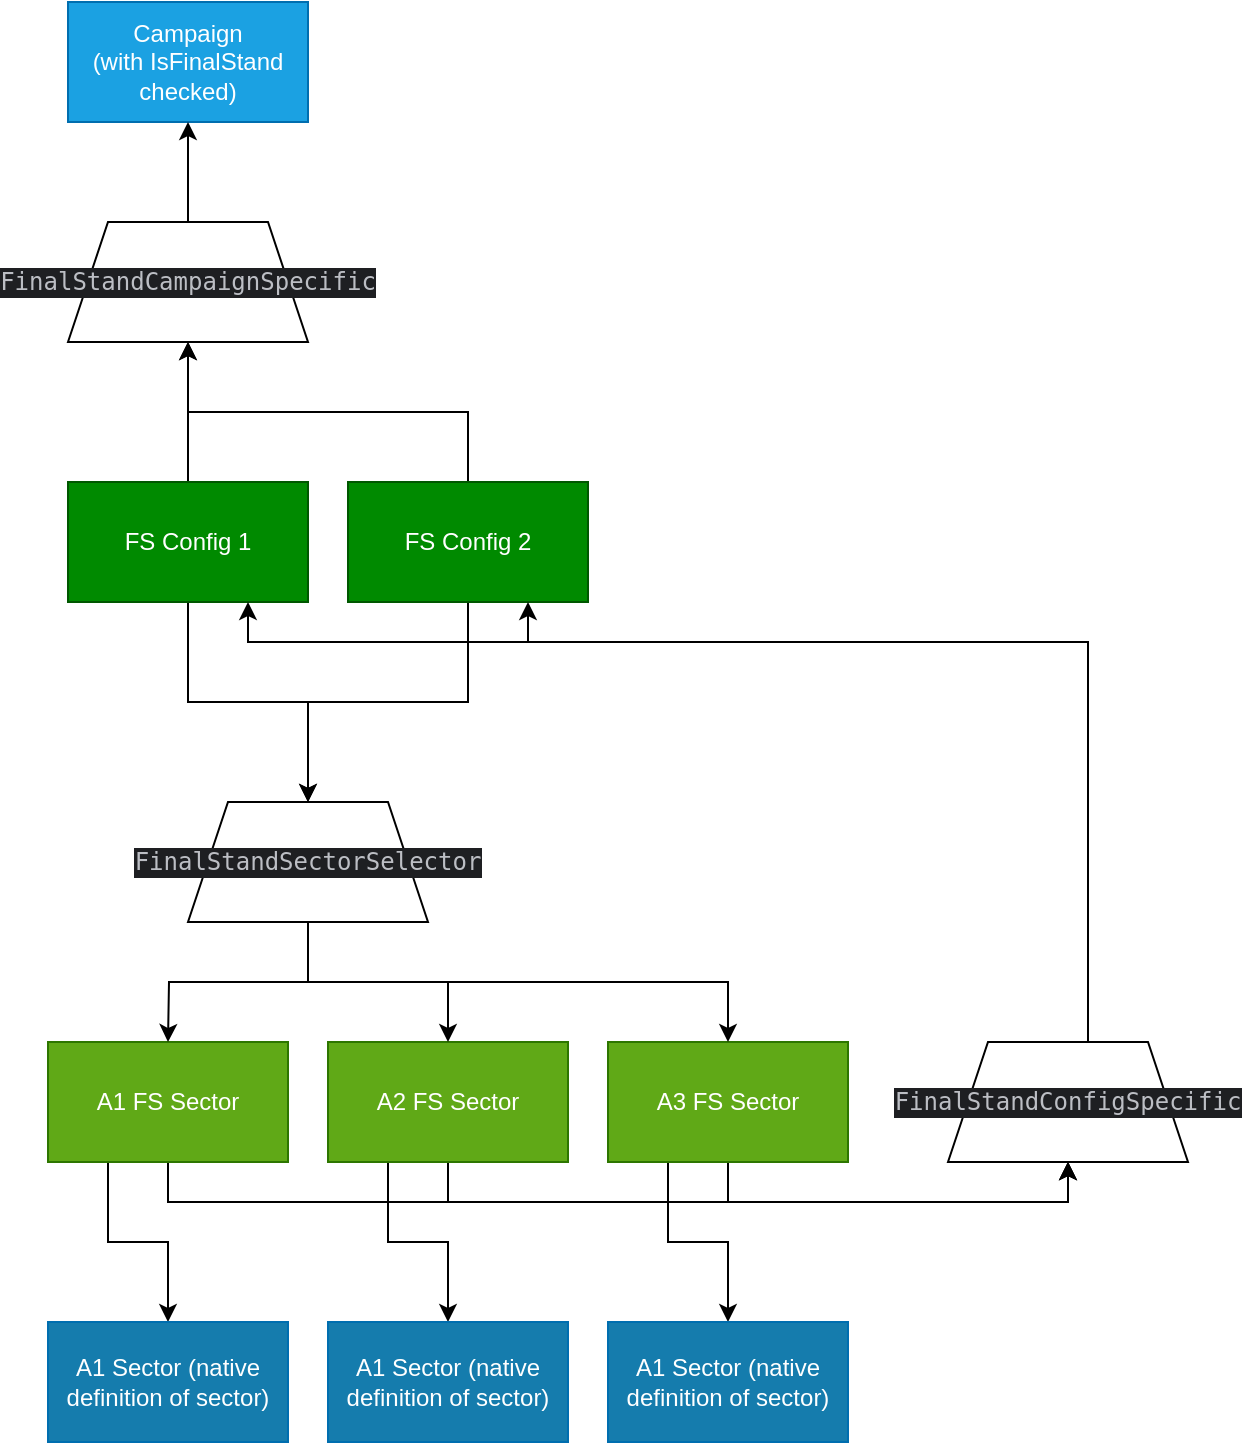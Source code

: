 <mxfile version="20.5.3" type="embed" pages="2"><diagram name="Page-1" id="8TUPWQtMKG53scj3dIdi"><mxGraphModel dx="1579" dy="923" grid="1" gridSize="10" guides="1" tooltips="1" connect="1" arrows="1" fold="1" page="1" pageScale="1" pageWidth="827" pageHeight="1169" math="0" shadow="0"><root><mxCell id="0"/><mxCell id="1" parent="0"/><mxCell id="139" value="Campaign&lt;br&gt;(with IsFinalStand checked)" style="rounded=0;whiteSpace=wrap;html=1;fillColor=#1ba1e2;fontColor=#ffffff;strokeColor=#006EAF;" parent="1" vertex="1"><mxGeometry x="40" y="40" width="120" height="60" as="geometry"/></mxCell><mxCell id="152" style="edgeStyle=orthogonalEdgeStyle;rounded=0;orthogonalLoop=1;jettySize=auto;html=1;exitX=0.5;exitY=0;exitDx=0;exitDy=0;entryX=0.5;entryY=1;entryDx=0;entryDy=0;" parent="1" source="140" target="147" edge="1"><mxGeometry relative="1" as="geometry"/></mxCell><mxCell id="157" style="edgeStyle=orthogonalEdgeStyle;rounded=0;orthogonalLoop=1;jettySize=auto;html=1;exitX=0.5;exitY=1;exitDx=0;exitDy=0;" parent="1" source="140" target="156" edge="1"><mxGeometry relative="1" as="geometry"/></mxCell><mxCell id="140" value="FS Config 1" style="rounded=0;whiteSpace=wrap;html=1;fillColor=#008a00;fontColor=#ffffff;strokeColor=#005700;" parent="1" vertex="1"><mxGeometry x="40" y="280" width="120" height="60" as="geometry"/></mxCell><mxCell id="151" style="edgeStyle=orthogonalEdgeStyle;rounded=0;orthogonalLoop=1;jettySize=auto;html=1;exitX=0.5;exitY=0;exitDx=0;exitDy=0;entryX=0.5;entryY=1;entryDx=0;entryDy=0;" parent="1" source="141" target="147" edge="1"><mxGeometry relative="1" as="geometry"/></mxCell><mxCell id="158" style="edgeStyle=orthogonalEdgeStyle;rounded=0;orthogonalLoop=1;jettySize=auto;html=1;exitX=0.5;exitY=1;exitDx=0;exitDy=0;entryX=0.5;entryY=0;entryDx=0;entryDy=0;" parent="1" source="141" target="156" edge="1"><mxGeometry relative="1" as="geometry"/></mxCell><mxCell id="141" value="FS Config 2" style="rounded=0;whiteSpace=wrap;html=1;fillColor=#008a00;fontColor=#ffffff;strokeColor=#005700;" parent="1" vertex="1"><mxGeometry x="180" y="280" width="120" height="60" as="geometry"/></mxCell><mxCell id="150" style="edgeStyle=orthogonalEdgeStyle;rounded=0;orthogonalLoop=1;jettySize=auto;html=1;exitX=0.5;exitY=0;exitDx=0;exitDy=0;entryX=0.5;entryY=1;entryDx=0;entryDy=0;" parent="1" source="147" target="139" edge="1"><mxGeometry relative="1" as="geometry"/></mxCell><mxCell id="147" value="&lt;div style=&quot;background-color: rgb(30, 31, 34); color: rgb(188, 190, 196); font-family: &amp;quot;JetBrains Mono&amp;quot;, monospace;&quot;&gt;FinalStandCampaignSpecific&lt;/div&gt;" style="shape=trapezoid;perimeter=trapezoidPerimeter;whiteSpace=wrap;html=1;fixedSize=1;" parent="1" vertex="1"><mxGeometry x="40" y="150" width="120" height="60" as="geometry"/></mxCell><mxCell id="168" style="edgeStyle=orthogonalEdgeStyle;rounded=0;orthogonalLoop=1;jettySize=auto;html=1;exitX=0.5;exitY=1;exitDx=0;exitDy=0;entryX=0.5;entryY=1;entryDx=0;entryDy=0;" parent="1" edge="1"><mxGeometry relative="1" as="geometry"><mxPoint x="90" y="620" as="sourcePoint"/><mxPoint x="540" y="620" as="targetPoint"/><Array as="points"><mxPoint x="90" y="640"/><mxPoint x="540" y="640"/></Array></mxGeometry></mxCell><mxCell id="177" style="edgeStyle=orthogonalEdgeStyle;rounded=0;orthogonalLoop=1;jettySize=auto;html=1;exitX=0.25;exitY=1;exitDx=0;exitDy=0;entryX=0.5;entryY=0;entryDx=0;entryDy=0;" parent="1" source="153" target="174" edge="1"><mxGeometry relative="1" as="geometry"/></mxCell><mxCell id="153" value="A1 FS Sector" style="rounded=0;whiteSpace=wrap;html=1;fillColor=#60a917;fontColor=#ffffff;strokeColor=#2D7600;" parent="1" vertex="1"><mxGeometry x="30" y="560" width="120" height="60" as="geometry"/></mxCell><mxCell id="169" style="edgeStyle=orthogonalEdgeStyle;rounded=0;orthogonalLoop=1;jettySize=auto;html=1;exitX=0.5;exitY=1;exitDx=0;exitDy=0;entryX=0.5;entryY=1;entryDx=0;entryDy=0;" parent="1" source="154" edge="1"><mxGeometry relative="1" as="geometry"><mxPoint x="540" y="620" as="targetPoint"/><Array as="points"><mxPoint x="230" y="640"/><mxPoint x="540" y="640"/></Array></mxGeometry></mxCell><mxCell id="178" style="edgeStyle=orthogonalEdgeStyle;rounded=0;orthogonalLoop=1;jettySize=auto;html=1;exitX=0.25;exitY=1;exitDx=0;exitDy=0;entryX=0.5;entryY=0;entryDx=0;entryDy=0;" parent="1" source="154" target="175" edge="1"><mxGeometry relative="1" as="geometry"/></mxCell><mxCell id="154" value="A2 FS Sector" style="rounded=0;whiteSpace=wrap;html=1;fillColor=#60a917;fontColor=#ffffff;strokeColor=#2D7600;" parent="1" vertex="1"><mxGeometry x="170" y="560" width="120" height="60" as="geometry"/></mxCell><mxCell id="170" style="edgeStyle=orthogonalEdgeStyle;rounded=0;orthogonalLoop=1;jettySize=auto;html=1;exitX=0.5;exitY=1;exitDx=0;exitDy=0;entryX=0.5;entryY=1;entryDx=0;entryDy=0;" parent="1" source="155" edge="1"><mxGeometry relative="1" as="geometry"><mxPoint x="540" y="620" as="targetPoint"/><Array as="points"><mxPoint x="370" y="640"/><mxPoint x="540" y="640"/></Array></mxGeometry></mxCell><mxCell id="179" style="edgeStyle=orthogonalEdgeStyle;rounded=0;orthogonalLoop=1;jettySize=auto;html=1;exitX=0.25;exitY=1;exitDx=0;exitDy=0;entryX=0.5;entryY=1;entryDx=0;entryDy=0;" parent="1" source="155" target="176" edge="1"><mxGeometry relative="1" as="geometry"/></mxCell><mxCell id="155" value="A3 FS Sector" style="rounded=0;whiteSpace=wrap;html=1;fillColor=#60a917;fontColor=#ffffff;strokeColor=#2D7600;" parent="1" vertex="1"><mxGeometry x="310" y="560" width="120" height="60" as="geometry"/></mxCell><mxCell id="159" style="edgeStyle=orthogonalEdgeStyle;rounded=0;orthogonalLoop=1;jettySize=auto;html=1;exitX=0.5;exitY=1;exitDx=0;exitDy=0;entryX=0.5;entryY=0;entryDx=0;entryDy=0;" parent="1" source="156" edge="1"><mxGeometry relative="1" as="geometry"><mxPoint x="90" y="560" as="targetPoint"/></mxGeometry></mxCell><mxCell id="160" style="edgeStyle=orthogonalEdgeStyle;rounded=0;orthogonalLoop=1;jettySize=auto;html=1;exitX=0.5;exitY=1;exitDx=0;exitDy=0;entryX=0.5;entryY=0;entryDx=0;entryDy=0;" parent="1" source="156" target="154" edge="1"><mxGeometry relative="1" as="geometry"/></mxCell><mxCell id="161" style="edgeStyle=orthogonalEdgeStyle;rounded=0;orthogonalLoop=1;jettySize=auto;html=1;exitX=0.5;exitY=1;exitDx=0;exitDy=0;" parent="1" source="156" target="155" edge="1"><mxGeometry relative="1" as="geometry"/></mxCell><mxCell id="156" value="&lt;div style=&quot;background-color: rgb(30, 31, 34); color: rgb(188, 190, 196); font-family: &amp;quot;JetBrains Mono&amp;quot;, monospace;&quot;&gt;FinalStandSectorSelector&lt;/div&gt;" style="shape=trapezoid;perimeter=trapezoidPerimeter;whiteSpace=wrap;html=1;fixedSize=1;" parent="1" vertex="1"><mxGeometry x="100" y="440" width="120" height="60" as="geometry"/></mxCell><mxCell id="172" style="edgeStyle=orthogonalEdgeStyle;rounded=0;orthogonalLoop=1;jettySize=auto;html=1;exitX=0.5;exitY=0;exitDx=0;exitDy=0;entryX=0.75;entryY=1;entryDx=0;entryDy=0;" parent="1" source="162" target="140" edge="1"><mxGeometry relative="1" as="geometry"><Array as="points"><mxPoint x="550" y="360"/><mxPoint x="130" y="360"/></Array></mxGeometry></mxCell><mxCell id="173" style="edgeStyle=orthogonalEdgeStyle;rounded=0;orthogonalLoop=1;jettySize=auto;html=1;exitX=0.5;exitY=0;exitDx=0;exitDy=0;entryX=0.75;entryY=1;entryDx=0;entryDy=0;" parent="1" source="162" target="141" edge="1"><mxGeometry relative="1" as="geometry"><Array as="points"><mxPoint x="550" y="360"/><mxPoint x="270" y="360"/></Array></mxGeometry></mxCell><mxCell id="162" value="&lt;div style=&quot;background-color: rgb(30, 31, 34); color: rgb(188, 190, 196); font-family: &amp;quot;JetBrains Mono&amp;quot;, monospace;&quot;&gt;FinalStandConfigSpecific&lt;/div&gt;" style="shape=trapezoid;perimeter=trapezoidPerimeter;whiteSpace=wrap;html=1;fixedSize=1;" parent="1" vertex="1"><mxGeometry x="480" y="560" width="120" height="60" as="geometry"/></mxCell><mxCell id="174" value="A1 Sector (native definition of sector)" style="rounded=0;whiteSpace=wrap;html=1;fillColor=#157CAD;fontColor=#ffffff;strokeColor=#006EAF;" parent="1" vertex="1"><mxGeometry x="30" y="700" width="120" height="60" as="geometry"/></mxCell><mxCell id="175" value="A1 Sector (native definition of sector)" style="rounded=0;whiteSpace=wrap;html=1;fillColor=#157CAD;fontColor=#ffffff;strokeColor=#006EAF;" parent="1" vertex="1"><mxGeometry x="170" y="700" width="120" height="60" as="geometry"/></mxCell><mxCell id="176" value="A1 Sector (native definition of sector)" style="rounded=0;whiteSpace=wrap;html=1;fillColor=#157CAD;fontColor=#ffffff;strokeColor=#006EAF;direction=west;" parent="1" vertex="1"><mxGeometry x="310" y="700" width="120" height="60" as="geometry"/></mxCell></root></mxGraphModel></diagram><diagram id="ibczgWjWCnDD7kmpNIuv" name="Quest"><mxGraphModel dx="672" dy="393" grid="1" gridSize="10" guides="1" tooltips="1" connect="1" arrows="1" fold="1" page="1" pageScale="1" pageWidth="850" pageHeight="1100" math="0" shadow="0"><root><mxCell id="0"/><mxCell id="1" parent="0"/><mxCell id="kj1Jgs_vrcuyh0Z1Sw2g-1" value="Enemy wave is approaching, prepare your defense!" style="rounded=0;whiteSpace=wrap;html=1;fillColor=#1ba1e2;fontColor=#ffffff;strokeColor=#006EAF;" vertex="1" parent="1"><mxGeometry x="40" y="160" width="120" height="60" as="geometry"/></mxCell><mxCell id="kj1Jgs_vrcuyh0Z1Sw2g-4" style="edgeStyle=orthogonalEdgeStyle;rounded=0;orthogonalLoop=1;jettySize=auto;html=1;exitX=0.5;exitY=1;exitDx=0;exitDy=0;entryX=0.5;entryY=0;entryDx=0;entryDy=0;fillColor=#60a917;strokeColor=#2D7600;" edge="1" parent="1" source="kj1Jgs_vrcuyh0Z1Sw2g-2" target="kj1Jgs_vrcuyh0Z1Sw2g-1"><mxGeometry relative="1" as="geometry"/></mxCell><mxCell id="kj1Jgs_vrcuyh0Z1Sw2g-2" value="HasFinalStandWaveScheduled(1)" style="shape=hexagon;perimeter=hexagonPerimeter2;whiteSpace=wrap;html=1;fixedSize=1;" vertex="1" parent="1"><mxGeometry x="40" y="40" width="120" height="80" as="geometry"/></mxCell><mxCell id="kj1Jgs_vrcuyh0Z1Sw2g-9" style="edgeStyle=orthogonalEdgeStyle;rounded=0;orthogonalLoop=1;jettySize=auto;html=1;exitX=0.5;exitY=1;exitDx=0;exitDy=0;entryX=0.5;entryY=0;entryDx=0;entryDy=0;fillColor=#60a917;strokeColor=#2D7600;" edge="1" parent="1" source="kj1Jgs_vrcuyh0Z1Sw2g-5" target="kj1Jgs_vrcuyh0Z1Sw2g-6"><mxGeometry relative="1" as="geometry"/></mxCell><mxCell id="kj1Jgs_vrcuyh0Z1Sw2g-10" style="edgeStyle=orthogonalEdgeStyle;rounded=0;orthogonalLoop=1;jettySize=auto;html=1;exitX=0;exitY=0.5;exitDx=0;exitDy=0;entryX=1;entryY=0.5;entryDx=0;entryDy=0;fillColor=#a20025;strokeColor=#6F0000;" edge="1" parent="1" source="kj1Jgs_vrcuyh0Z1Sw2g-5" target="kj1Jgs_vrcuyh0Z1Sw2g-1"><mxGeometry relative="1" as="geometry"/></mxCell><mxCell id="kj1Jgs_vrcuyh0Z1Sw2g-5" value="HasFinalStandWaveStarted(1)" style="shape=hexagon;perimeter=hexagonPerimeter2;whiteSpace=wrap;html=1;fixedSize=1;" vertex="1" parent="1"><mxGeometry x="240" y="40" width="120" height="80" as="geometry"/></mxCell><mxCell id="kj1Jgs_vrcuyh0Z1Sw2g-6" value="Enemy assault in progress!" style="rounded=0;whiteSpace=wrap;html=1;fillColor=#1ba1e2;fontColor=#ffffff;strokeColor=#006EAF;" vertex="1" parent="1"><mxGeometry x="240" y="160" width="120" height="60" as="geometry"/></mxCell></root></mxGraphModel></diagram></mxfile>